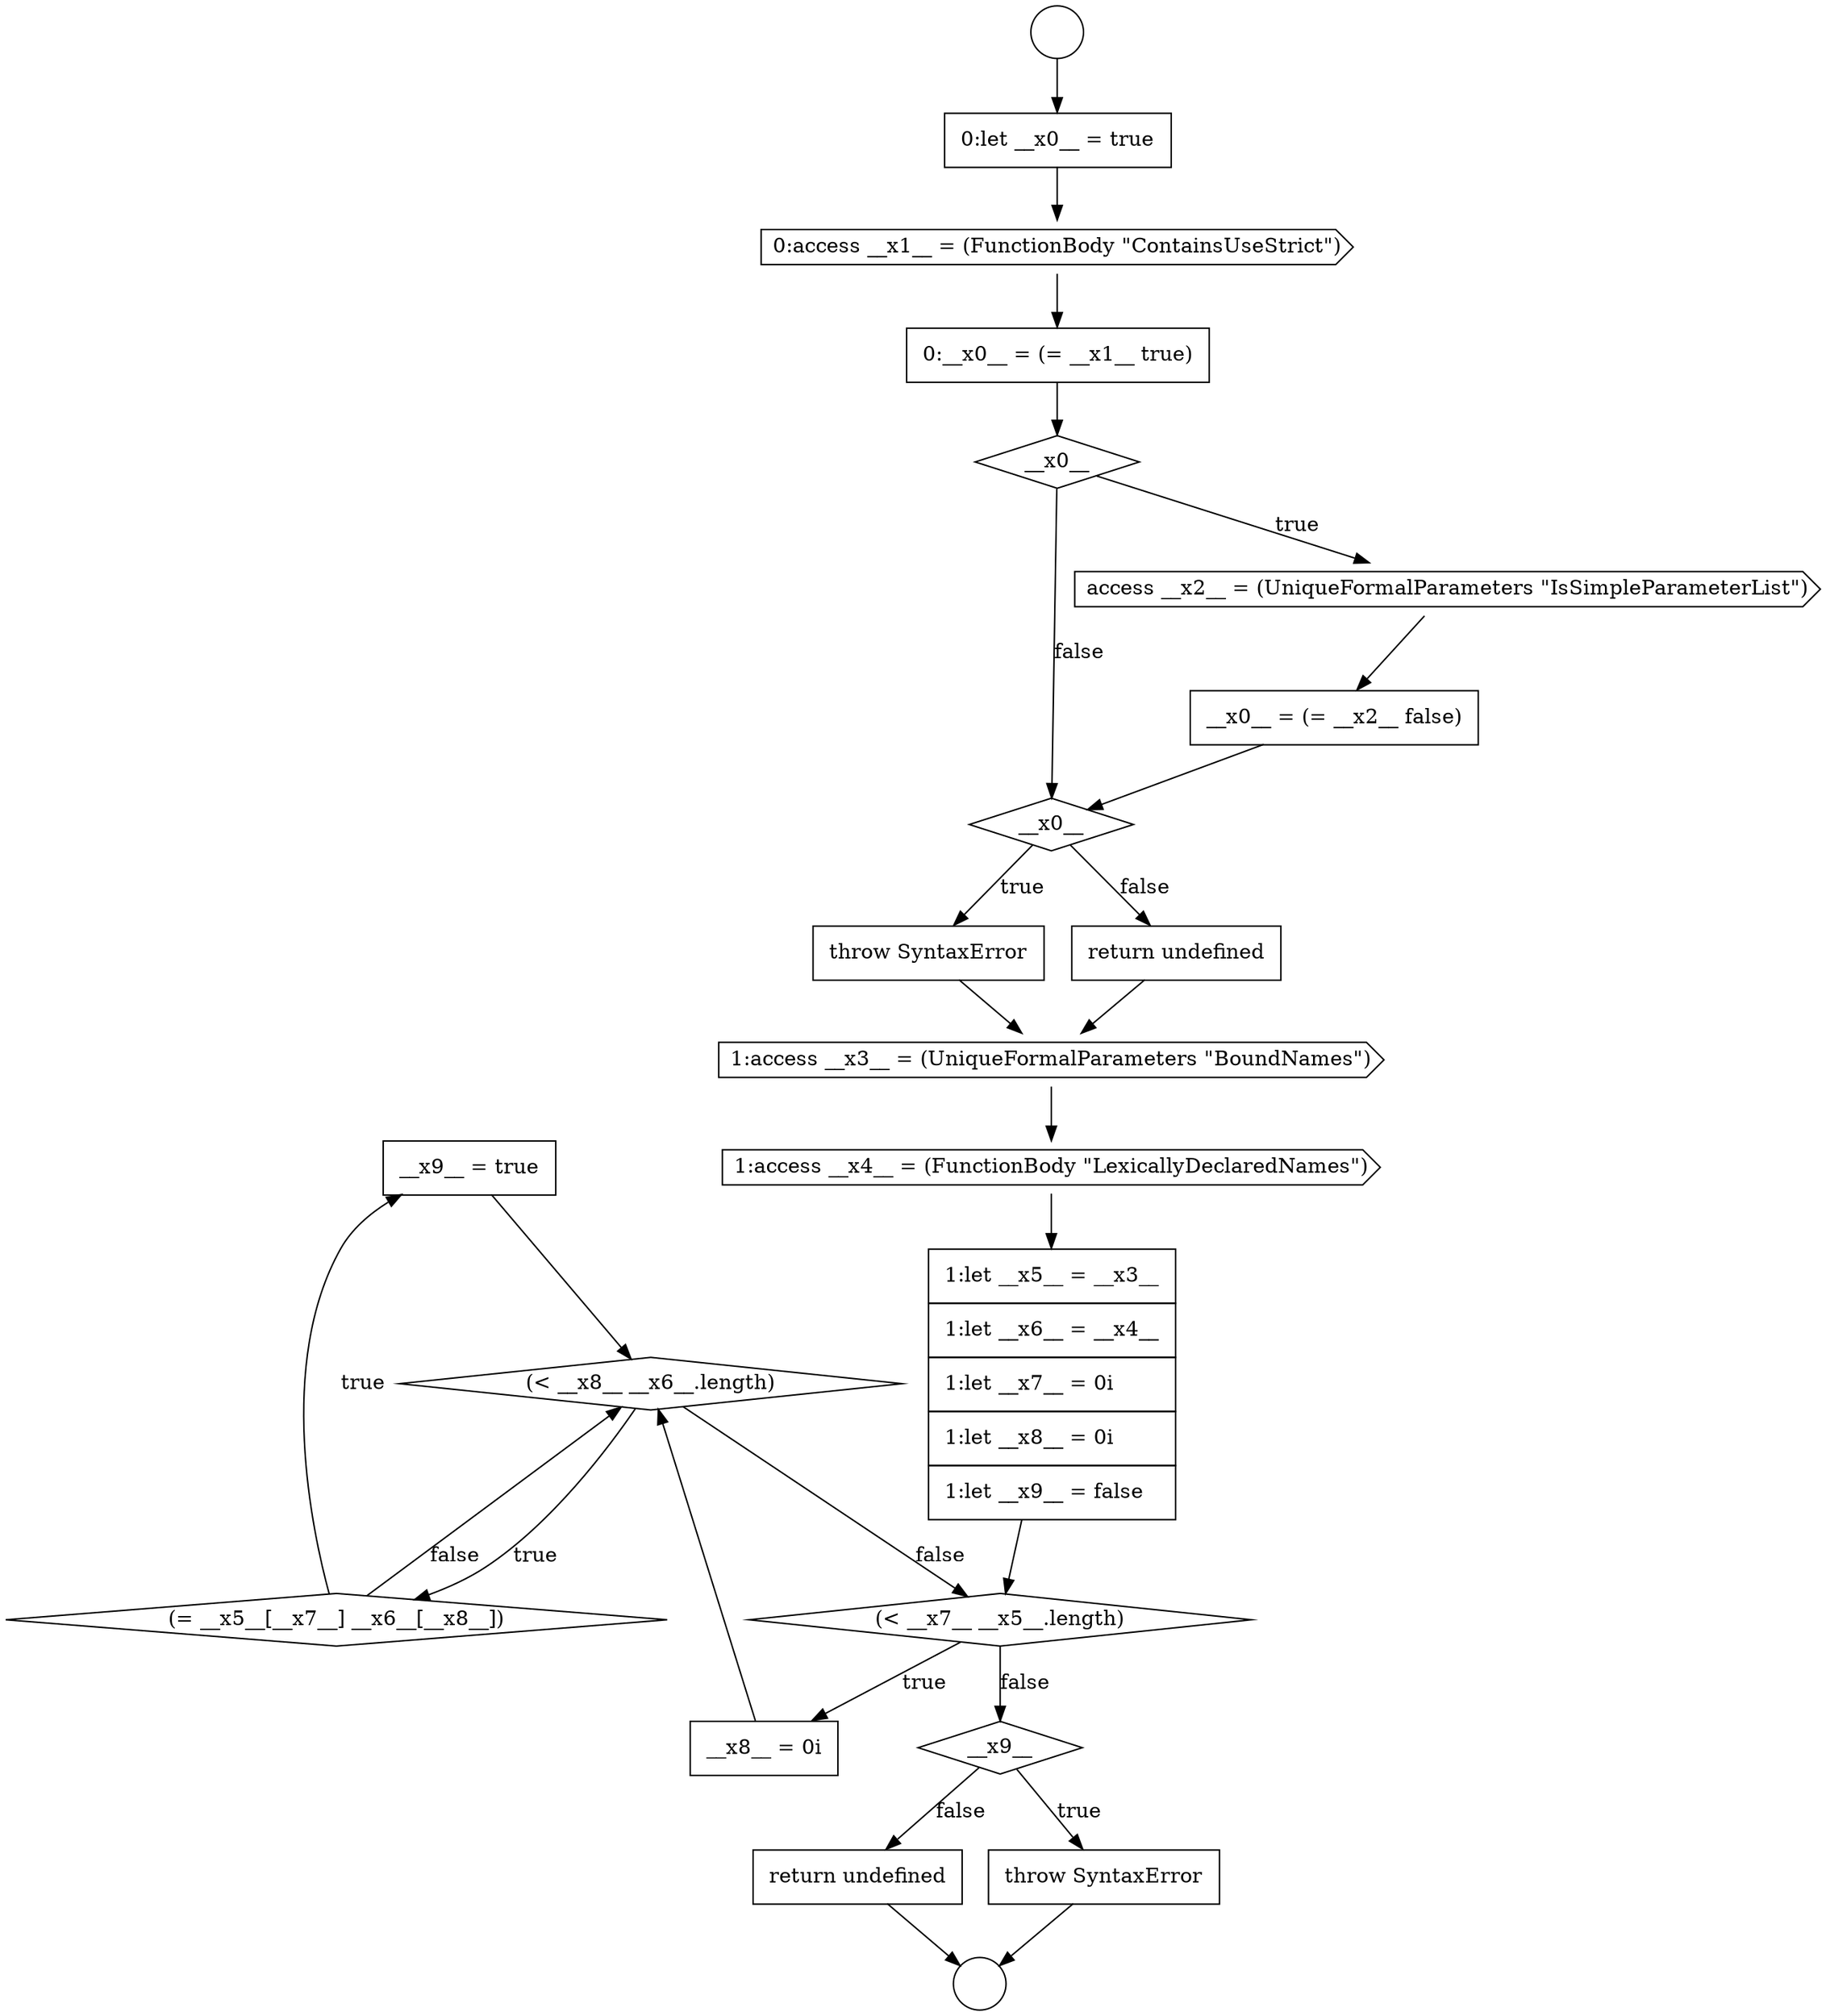 digraph {
  node18610 [shape=none, margin=0, label=<<font color="black">
    <table border="0" cellborder="1" cellspacing="0" cellpadding="10">
      <tr><td align="left">__x9__ = true</td></tr>
    </table>
  </font>> color="black" fillcolor="white" style=filled]
  node18603 [shape=cds, label=<<font color="black">1:access __x3__ = (UniqueFormalParameters &quot;BoundNames&quot;)</font>> color="black" fillcolor="white" style=filled]
  node18613 [shape=none, margin=0, label=<<font color="black">
    <table border="0" cellborder="1" cellspacing="0" cellpadding="10">
      <tr><td align="left">return undefined</td></tr>
    </table>
  </font>> color="black" fillcolor="white" style=filled]
  node18601 [shape=none, margin=0, label=<<font color="black">
    <table border="0" cellborder="1" cellspacing="0" cellpadding="10">
      <tr><td align="left">throw SyntaxError</td></tr>
    </table>
  </font>> color="black" fillcolor="white" style=filled]
  node18608 [shape=diamond, label=<<font color="black">(&lt; __x8__ __x6__.length)</font>> color="black" fillcolor="white" style=filled]
  node18594 [shape=none, margin=0, label=<<font color="black">
    <table border="0" cellborder="1" cellspacing="0" cellpadding="10">
      <tr><td align="left">0:let __x0__ = true</td></tr>
    </table>
  </font>> color="black" fillcolor="white" style=filled]
  node18602 [shape=none, margin=0, label=<<font color="black">
    <table border="0" cellborder="1" cellspacing="0" cellpadding="10">
      <tr><td align="left">return undefined</td></tr>
    </table>
  </font>> color="black" fillcolor="white" style=filled]
  node18605 [shape=none, margin=0, label=<<font color="black">
    <table border="0" cellborder="1" cellspacing="0" cellpadding="10">
      <tr><td align="left">1:let __x5__ = __x3__</td></tr>
      <tr><td align="left">1:let __x6__ = __x4__</td></tr>
      <tr><td align="left">1:let __x7__ = 0i</td></tr>
      <tr><td align="left">1:let __x8__ = 0i</td></tr>
      <tr><td align="left">1:let __x9__ = false</td></tr>
    </table>
  </font>> color="black" fillcolor="white" style=filled]
  node18593 [shape=circle label=" " color="black" fillcolor="white" style=filled]
  node18596 [shape=none, margin=0, label=<<font color="black">
    <table border="0" cellborder="1" cellspacing="0" cellpadding="10">
      <tr><td align="left">0:__x0__ = (= __x1__ true)</td></tr>
    </table>
  </font>> color="black" fillcolor="white" style=filled]
  node18606 [shape=diamond, label=<<font color="black">(&lt; __x7__ __x5__.length)</font>> color="black" fillcolor="white" style=filled]
  node18592 [shape=circle label=" " color="black" fillcolor="white" style=filled]
  node18597 [shape=diamond, label=<<font color="black">__x0__</font>> color="black" fillcolor="white" style=filled]
  node18595 [shape=cds, label=<<font color="black">0:access __x1__ = (FunctionBody &quot;ContainsUseStrict&quot;)</font>> color="black" fillcolor="white" style=filled]
  node18604 [shape=cds, label=<<font color="black">1:access __x4__ = (FunctionBody &quot;LexicallyDeclaredNames&quot;)</font>> color="black" fillcolor="white" style=filled]
  node18607 [shape=none, margin=0, label=<<font color="black">
    <table border="0" cellborder="1" cellspacing="0" cellpadding="10">
      <tr><td align="left">__x8__ = 0i</td></tr>
    </table>
  </font>> color="black" fillcolor="white" style=filled]
  node18609 [shape=diamond, label=<<font color="black">(= __x5__[__x7__] __x6__[__x8__])</font>> color="black" fillcolor="white" style=filled]
  node18600 [shape=diamond, label=<<font color="black">__x0__</font>> color="black" fillcolor="white" style=filled]
  node18612 [shape=none, margin=0, label=<<font color="black">
    <table border="0" cellborder="1" cellspacing="0" cellpadding="10">
      <tr><td align="left">throw SyntaxError</td></tr>
    </table>
  </font>> color="black" fillcolor="white" style=filled]
  node18599 [shape=none, margin=0, label=<<font color="black">
    <table border="0" cellborder="1" cellspacing="0" cellpadding="10">
      <tr><td align="left">__x0__ = (= __x2__ false)</td></tr>
    </table>
  </font>> color="black" fillcolor="white" style=filled]
  node18611 [shape=diamond, label=<<font color="black">__x9__</font>> color="black" fillcolor="white" style=filled]
  node18598 [shape=cds, label=<<font color="black">access __x2__ = (UniqueFormalParameters &quot;IsSimpleParameterList&quot;)</font>> color="black" fillcolor="white" style=filled]
  node18607 -> node18608 [ color="black"]
  node18597 -> node18598 [label=<<font color="black">true</font>> color="black"]
  node18597 -> node18600 [label=<<font color="black">false</font>> color="black"]
  node18594 -> node18595 [ color="black"]
  node18612 -> node18593 [ color="black"]
  node18605 -> node18606 [ color="black"]
  node18604 -> node18605 [ color="black"]
  node18600 -> node18601 [label=<<font color="black">true</font>> color="black"]
  node18600 -> node18602 [label=<<font color="black">false</font>> color="black"]
  node18609 -> node18610 [label=<<font color="black">true</font>> color="black"]
  node18609 -> node18608 [label=<<font color="black">false</font>> color="black"]
  node18592 -> node18594 [ color="black"]
  node18596 -> node18597 [ color="black"]
  node18601 -> node18603 [ color="black"]
  node18603 -> node18604 [ color="black"]
  node18595 -> node18596 [ color="black"]
  node18611 -> node18612 [label=<<font color="black">true</font>> color="black"]
  node18611 -> node18613 [label=<<font color="black">false</font>> color="black"]
  node18602 -> node18603 [ color="black"]
  node18606 -> node18607 [label=<<font color="black">true</font>> color="black"]
  node18606 -> node18611 [label=<<font color="black">false</font>> color="black"]
  node18598 -> node18599 [ color="black"]
  node18610 -> node18608 [ color="black"]
  node18599 -> node18600 [ color="black"]
  node18608 -> node18609 [label=<<font color="black">true</font>> color="black"]
  node18608 -> node18606 [label=<<font color="black">false</font>> color="black"]
  node18613 -> node18593 [ color="black"]
}
